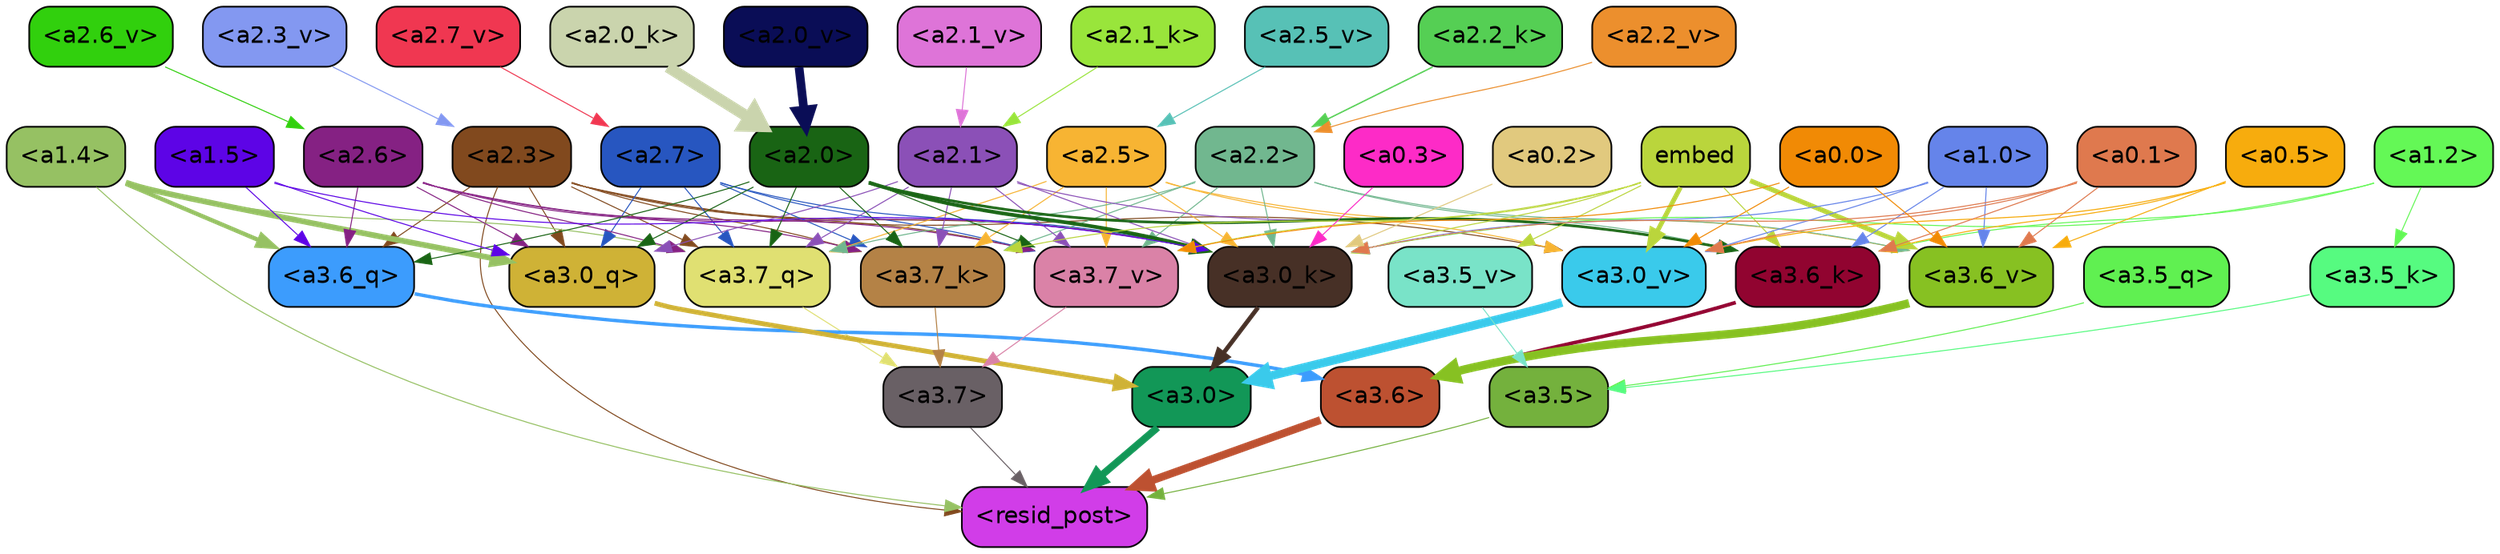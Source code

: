 strict digraph "" {
	graph [bgcolor=transparent,
		layout=dot,
		overlap=false,
		splines=true
	];
	"<a3.7>"	[color=black,
		fillcolor="#696065",
		fontname=Helvetica,
		shape=box,
		style="filled, rounded"];
	"<resid_post>"	[color=black,
		fillcolor="#d13de8",
		fontname=Helvetica,
		shape=box,
		style="filled, rounded"];
	"<a3.7>" -> "<resid_post>"	[color="#696065",
		penwidth=0.6];
	"<a3.6>"	[color=black,
		fillcolor="#bd5131",
		fontname=Helvetica,
		shape=box,
		style="filled, rounded"];
	"<a3.6>" -> "<resid_post>"	[color="#bd5131",
		penwidth=4.648244500160217];
	"<a3.5>"	[color=black,
		fillcolor="#74b13d",
		fontname=Helvetica,
		shape=box,
		style="filled, rounded"];
	"<a3.5>" -> "<resid_post>"	[color="#74b13d",
		penwidth=0.6];
	"<a3.0>"	[color=black,
		fillcolor="#129757",
		fontname=Helvetica,
		shape=box,
		style="filled, rounded"];
	"<a3.0>" -> "<resid_post>"	[color="#129757",
		penwidth=4.3288813829422];
	"<a2.3>"	[color=black,
		fillcolor="#81491e",
		fontname=Helvetica,
		shape=box,
		style="filled, rounded"];
	"<a2.3>" -> "<resid_post>"	[color="#81491e",
		penwidth=0.6];
	"<a3.7_q>"	[color=black,
		fillcolor="#e0e072",
		fontname=Helvetica,
		shape=box,
		style="filled, rounded"];
	"<a2.3>" -> "<a3.7_q>"	[color="#81491e",
		penwidth=0.6];
	"<a3.6_q>"	[color=black,
		fillcolor="#3c9cfd",
		fontname=Helvetica,
		shape=box,
		style="filled, rounded"];
	"<a2.3>" -> "<a3.6_q>"	[color="#81491e",
		penwidth=0.6];
	"<a3.0_q>"	[color=black,
		fillcolor="#cfb236",
		fontname=Helvetica,
		shape=box,
		style="filled, rounded"];
	"<a2.3>" -> "<a3.0_q>"	[color="#81491e",
		penwidth=0.6];
	"<a3.7_k>"	[color=black,
		fillcolor="#b48246",
		fontname=Helvetica,
		shape=box,
		style="filled, rounded"];
	"<a2.3>" -> "<a3.7_k>"	[color="#81491e",
		penwidth=0.6];
	"<a3.0_k>"	[color=black,
		fillcolor="#473026",
		fontname=Helvetica,
		shape=box,
		style="filled, rounded"];
	"<a2.3>" -> "<a3.0_k>"	[color="#81491e",
		penwidth=0.6];
	"<a3.7_v>"	[color=black,
		fillcolor="#da82a7",
		fontname=Helvetica,
		shape=box,
		style="filled, rounded"];
	"<a2.3>" -> "<a3.7_v>"	[color="#81491e",
		penwidth=0.6];
	"<a3.0_v>"	[color=black,
		fillcolor="#3acaeb",
		fontname=Helvetica,
		shape=box,
		style="filled, rounded"];
	"<a2.3>" -> "<a3.0_v>"	[color="#81491e",
		penwidth=0.6];
	"<a1.4>"	[color=black,
		fillcolor="#96c163",
		fontname=Helvetica,
		shape=box,
		style="filled, rounded"];
	"<a1.4>" -> "<resid_post>"	[color="#96c163",
		penwidth=0.6];
	"<a1.4>" -> "<a3.7_q>"	[color="#96c163",
		penwidth=0.6];
	"<a1.4>" -> "<a3.6_q>"	[color="#96c163",
		penwidth=2.5397292599081993];
	"<a1.4>" -> "<a3.0_q>"	[color="#96c163",
		penwidth=3.3985572457313538];
	"<a3.7_q>" -> "<a3.7>"	[color="#e0e072",
		penwidth=0.6];
	"<a3.6_q>" -> "<a3.6>"	[color="#3c9cfd",
		penwidth=2.03758105635643];
	"<a3.5_q>"	[color=black,
		fillcolor="#60f051",
		fontname=Helvetica,
		shape=box,
		style="filled, rounded"];
	"<a3.5_q>" -> "<a3.5>"	[color="#60f051",
		penwidth=0.6];
	"<a3.0_q>" -> "<a3.0>"	[color="#cfb236",
		penwidth=2.8638100624084473];
	"<a3.7_k>" -> "<a3.7>"	[color="#b48246",
		penwidth=0.6];
	"<a3.6_k>"	[color=black,
		fillcolor="#910430",
		fontname=Helvetica,
		shape=box,
		style="filled, rounded"];
	"<a3.6_k>" -> "<a3.6>"	[color="#910430",
		penwidth=2.174198240041733];
	"<a3.5_k>"	[color=black,
		fillcolor="#56fb80",
		fontname=Helvetica,
		shape=box,
		style="filled, rounded"];
	"<a3.5_k>" -> "<a3.5>"	[color="#56fb80",
		penwidth=0.6];
	"<a3.0_k>" -> "<a3.0>"	[color="#473026",
		penwidth=2.6274144649505615];
	"<a3.7_v>" -> "<a3.7>"	[color="#da82a7",
		penwidth=0.6];
	"<a3.6_v>"	[color=black,
		fillcolor="#87c122",
		fontname=Helvetica,
		shape=box,
		style="filled, rounded"];
	"<a3.6_v>" -> "<a3.6>"	[color="#87c122",
		penwidth=5.002329230308533];
	"<a3.5_v>"	[color=black,
		fillcolor="#79e3c8",
		fontname=Helvetica,
		shape=box,
		style="filled, rounded"];
	"<a3.5_v>" -> "<a3.5>"	[color="#79e3c8",
		penwidth=0.6];
	"<a3.0_v>" -> "<a3.0>"	[color="#3acaeb",
		penwidth=5.188832879066467];
	"<a2.7>"	[color=black,
		fillcolor="#2756c0",
		fontname=Helvetica,
		shape=box,
		style="filled, rounded"];
	"<a2.7>" -> "<a3.7_q>"	[color="#2756c0",
		penwidth=0.6];
	"<a2.7>" -> "<a3.0_q>"	[color="#2756c0",
		penwidth=0.6];
	"<a2.7>" -> "<a3.7_k>"	[color="#2756c0",
		penwidth=0.6];
	"<a2.7>" -> "<a3.0_k>"	[color="#2756c0",
		penwidth=0.6];
	"<a2.7>" -> "<a3.7_v>"	[color="#2756c0",
		penwidth=0.6];
	"<a2.6>"	[color=black,
		fillcolor="#852183",
		fontname=Helvetica,
		shape=box,
		style="filled, rounded"];
	"<a2.6>" -> "<a3.7_q>"	[color="#852183",
		penwidth=0.6];
	"<a2.6>" -> "<a3.6_q>"	[color="#852183",
		penwidth=0.6];
	"<a2.6>" -> "<a3.0_q>"	[color="#852183",
		penwidth=0.6];
	"<a2.6>" -> "<a3.7_k>"	[color="#852183",
		penwidth=0.6];
	"<a2.6>" -> "<a3.0_k>"	[color="#852183",
		penwidth=0.6];
	"<a2.6>" -> "<a3.7_v>"	[color="#852183",
		penwidth=0.6];
	"<a2.5>"	[color=black,
		fillcolor="#f7b433",
		fontname=Helvetica,
		shape=box,
		style="filled, rounded"];
	"<a2.5>" -> "<a3.7_q>"	[color="#f7b433",
		penwidth=0.6];
	"<a2.5>" -> "<a3.7_k>"	[color="#f7b433",
		penwidth=0.6];
	"<a2.5>" -> "<a3.0_k>"	[color="#f7b433",
		penwidth=0.6];
	"<a2.5>" -> "<a3.7_v>"	[color="#f7b433",
		penwidth=0.6];
	"<a2.5>" -> "<a3.6_v>"	[color="#f7b433",
		penwidth=0.6];
	"<a2.5>" -> "<a3.0_v>"	[color="#f7b433",
		penwidth=0.6];
	"<a2.2>"	[color=black,
		fillcolor="#71b78f",
		fontname=Helvetica,
		shape=box,
		style="filled, rounded"];
	"<a2.2>" -> "<a3.7_q>"	[color="#71b78f",
		penwidth=0.6];
	"<a2.2>" -> "<a3.7_k>"	[color="#71b78f",
		penwidth=0.6];
	"<a2.2>" -> "<a3.6_k>"	[color="#71b78f",
		penwidth=0.6];
	"<a2.2>" -> "<a3.0_k>"	[color="#71b78f",
		penwidth=0.6];
	"<a2.2>" -> "<a3.7_v>"	[color="#71b78f",
		penwidth=0.6];
	"<a2.2>" -> "<a3.6_v>"	[color="#71b78f",
		penwidth=0.6];
	"<a2.1>"	[color=black,
		fillcolor="#8b50b7",
		fontname=Helvetica,
		shape=box,
		style="filled, rounded"];
	"<a2.1>" -> "<a3.7_q>"	[color="#8b50b7",
		penwidth=0.6];
	"<a2.1>" -> "<a3.0_q>"	[color="#8b50b7",
		penwidth=0.6];
	"<a2.1>" -> "<a3.7_k>"	[color="#8b50b7",
		penwidth=0.6];
	"<a2.1>" -> "<a3.6_k>"	[color="#8b50b7",
		penwidth=0.6];
	"<a2.1>" -> "<a3.0_k>"	[color="#8b50b7",
		penwidth=0.6];
	"<a2.1>" -> "<a3.7_v>"	[color="#8b50b7",
		penwidth=0.6];
	"<a2.0>"	[color=black,
		fillcolor="#196414",
		fontname=Helvetica,
		shape=box,
		style="filled, rounded"];
	"<a2.0>" -> "<a3.7_q>"	[color="#196414",
		penwidth=0.6];
	"<a2.0>" -> "<a3.6_q>"	[color="#196414",
		penwidth=0.6];
	"<a2.0>" -> "<a3.0_q>"	[color="#196414",
		penwidth=0.6];
	"<a2.0>" -> "<a3.7_k>"	[color="#196414",
		penwidth=0.6];
	"<a2.0>" -> "<a3.6_k>"	[color="#196414",
		penwidth=1.5717863738536835];
	"<a2.0>" -> "<a3.0_k>"	[color="#196414",
		penwidth=2.205150544643402];
	"<a2.0>" -> "<a3.7_v>"	[color="#196414",
		penwidth=0.6];
	"<a1.5>"	[color=black,
		fillcolor="#5d04e6",
		fontname=Helvetica,
		shape=box,
		style="filled, rounded"];
	"<a1.5>" -> "<a3.6_q>"	[color="#5d04e6",
		penwidth=0.6];
	"<a1.5>" -> "<a3.0_q>"	[color="#5d04e6",
		penwidth=0.6];
	"<a1.5>" -> "<a3.0_k>"	[color="#5d04e6",
		penwidth=0.6];
	embed	[color=black,
		fillcolor="#bad53c",
		fontname=Helvetica,
		shape=box,
		style="filled, rounded"];
	embed -> "<a3.7_k>"	[color="#bad53c",
		penwidth=0.6];
	embed -> "<a3.6_k>"	[color="#bad53c",
		penwidth=0.6];
	embed -> "<a3.0_k>"	[color="#bad53c",
		penwidth=0.6];
	embed -> "<a3.7_v>"	[color="#bad53c",
		penwidth=0.6];
	embed -> "<a3.6_v>"	[color="#bad53c",
		penwidth=2.882729172706604];
	embed -> "<a3.5_v>"	[color="#bad53c",
		penwidth=0.6];
	embed -> "<a3.0_v>"	[color="#bad53c",
		penwidth=2.812090039253235];
	"<a1.2>"	[color=black,
		fillcolor="#64f856",
		fontname=Helvetica,
		shape=box,
		style="filled, rounded"];
	"<a1.2>" -> "<a3.6_k>"	[color="#64f856",
		penwidth=0.6];
	"<a1.2>" -> "<a3.5_k>"	[color="#64f856",
		penwidth=0.6];
	"<a1.2>" -> "<a3.0_k>"	[color="#64f856",
		penwidth=0.6];
	"<a1.0>"	[color=black,
		fillcolor="#6584ea",
		fontname=Helvetica,
		shape=box,
		style="filled, rounded"];
	"<a1.0>" -> "<a3.6_k>"	[color="#6584ea",
		penwidth=0.6];
	"<a1.0>" -> "<a3.0_k>"	[color="#6584ea",
		penwidth=0.6];
	"<a1.0>" -> "<a3.6_v>"	[color="#6584ea",
		penwidth=0.6];
	"<a1.0>" -> "<a3.0_v>"	[color="#6584ea",
		penwidth=0.6];
	"<a0.5>"	[color=black,
		fillcolor="#f7ac0d",
		fontname=Helvetica,
		shape=box,
		style="filled, rounded"];
	"<a0.5>" -> "<a3.6_k>"	[color="#f7ac0d",
		penwidth=0.6];
	"<a0.5>" -> "<a3.6_v>"	[color="#f7ac0d",
		penwidth=0.6];
	"<a0.5>" -> "<a3.0_v>"	[color="#f7ac0d",
		penwidth=0.6281400918960571];
	"<a0.1>"	[color=black,
		fillcolor="#df794e",
		fontname=Helvetica,
		shape=box,
		style="filled, rounded"];
	"<a0.1>" -> "<a3.6_k>"	[color="#df794e",
		penwidth=0.6];
	"<a0.1>" -> "<a3.0_k>"	[color="#df794e",
		penwidth=0.6];
	"<a0.1>" -> "<a3.6_v>"	[color="#df794e",
		penwidth=0.6];
	"<a0.1>" -> "<a3.0_v>"	[color="#df794e",
		penwidth=0.6];
	"<a0.3>"	[color=black,
		fillcolor="#fd2bc7",
		fontname=Helvetica,
		shape=box,
		style="filled, rounded"];
	"<a0.3>" -> "<a3.0_k>"	[color="#fd2bc7",
		penwidth=0.6];
	"<a0.2>"	[color=black,
		fillcolor="#e1c97e",
		fontname=Helvetica,
		shape=box,
		style="filled, rounded"];
	"<a0.2>" -> "<a3.0_k>"	[color="#e1c97e",
		penwidth=0.6];
	"<a0.0>"	[color=black,
		fillcolor="#f18a05",
		fontname=Helvetica,
		shape=box,
		style="filled, rounded"];
	"<a0.0>" -> "<a3.7_v>"	[color="#f18a05",
		penwidth=0.6];
	"<a0.0>" -> "<a3.6_v>"	[color="#f18a05",
		penwidth=0.6];
	"<a0.0>" -> "<a3.0_v>"	[color="#f18a05",
		penwidth=0.6];
	"<a2.2_k>"	[color=black,
		fillcolor="#55cf54",
		fontname=Helvetica,
		shape=box,
		style="filled, rounded"];
	"<a2.2_k>" -> "<a2.2>"	[color="#55cf54",
		penwidth=0.8337457180023193];
	"<a2.1_k>"	[color=black,
		fillcolor="#99e53b",
		fontname=Helvetica,
		shape=box,
		style="filled, rounded"];
	"<a2.1_k>" -> "<a2.1>"	[color="#99e53b",
		penwidth=0.6];
	"<a2.0_k>"	[color=black,
		fillcolor="#cad4ad",
		fontname=Helvetica,
		shape=box,
		style="filled, rounded"];
	"<a2.0_k>" -> "<a2.0>"	[color="#cad4ad",
		penwidth=6.795950889587402];
	"<a2.7_v>"	[color=black,
		fillcolor="#f03751",
		fontname=Helvetica,
		shape=box,
		style="filled, rounded"];
	"<a2.7_v>" -> "<a2.7>"	[color="#f03751",
		penwidth=0.6];
	"<a2.6_v>"	[color=black,
		fillcolor="#31d00d",
		fontname=Helvetica,
		shape=box,
		style="filled, rounded"];
	"<a2.6_v>" -> "<a2.6>"	[color="#31d00d",
		penwidth=0.6];
	"<a2.5_v>"	[color=black,
		fillcolor="#57c1b6",
		fontname=Helvetica,
		shape=box,
		style="filled, rounded"];
	"<a2.5_v>" -> "<a2.5>"	[color="#57c1b6",
		penwidth=0.6];
	"<a2.3_v>"	[color=black,
		fillcolor="#8398f1",
		fontname=Helvetica,
		shape=box,
		style="filled, rounded"];
	"<a2.3_v>" -> "<a2.3>"	[color="#8398f1",
		penwidth=0.6];
	"<a2.2_v>"	[color=black,
		fillcolor="#ec8f2d",
		fontname=Helvetica,
		shape=box,
		style="filled, rounded"];
	"<a2.2_v>" -> "<a2.2>"	[color="#ec8f2d",
		penwidth=0.6];
	"<a2.1_v>"	[color=black,
		fillcolor="#de74d8",
		fontname=Helvetica,
		shape=box,
		style="filled, rounded"];
	"<a2.1_v>" -> "<a2.1>"	[color="#de74d8",
		penwidth=0.6];
	"<a2.0_v>"	[color=black,
		fillcolor="#0a0d56",
		fontname=Helvetica,
		shape=box,
		style="filled, rounded"];
	"<a2.0_v>" -> "<a2.0>"	[color="#0a0d56",
		penwidth=5.211444020271301];
}
